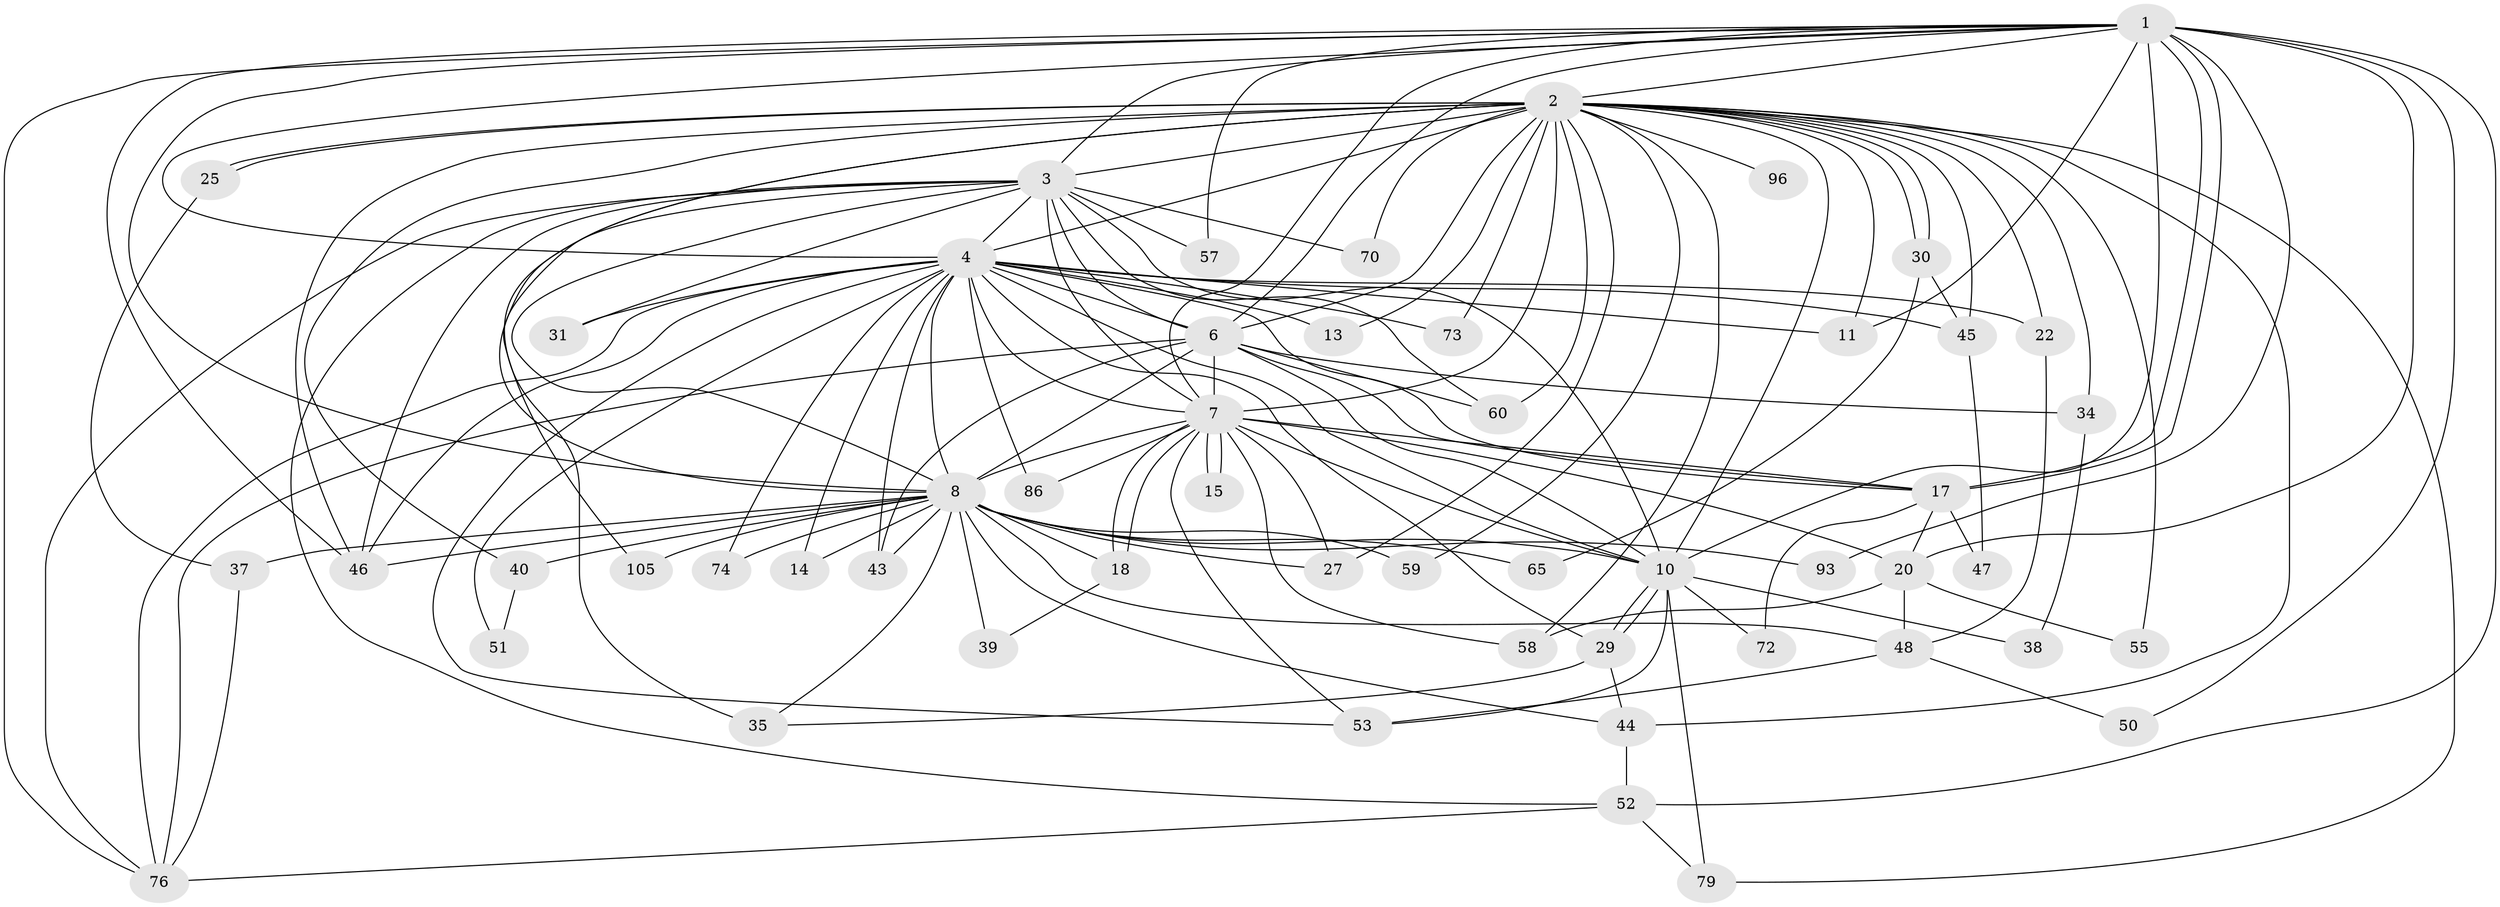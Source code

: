 // original degree distribution, {23: 0.009433962264150943, 25: 0.018867924528301886, 20: 0.03773584905660377, 17: 0.009433962264150943, 27: 0.009433962264150943, 16: 0.009433962264150943, 4: 0.09433962264150944, 2: 0.5283018867924528, 6: 0.018867924528301886, 3: 0.2169811320754717, 8: 0.009433962264150943, 5: 0.03773584905660377}
// Generated by graph-tools (version 1.1) at 2025/17/03/04/25 18:17:28]
// undirected, 53 vertices, 143 edges
graph export_dot {
graph [start="1"]
  node [color=gray90,style=filled];
  1 [super="+85"];
  2 [super="+5"];
  3 [super="+41"];
  4 [super="+9"];
  6;
  7 [super="+12"];
  8 [super="+64+23"];
  10 [super="+63+21+97"];
  11 [super="+66"];
  13;
  14;
  15;
  17 [super="+82+19+56"];
  18 [super="+33"];
  20 [super="+26+24"];
  22;
  25;
  27;
  29 [super="+36"];
  30;
  31;
  34;
  35 [super="+103"];
  37;
  38;
  39;
  40;
  43;
  44 [super="+49"];
  45 [super="+71"];
  46 [super="+88+62+69"];
  47;
  48 [super="+87+102"];
  50;
  51;
  52;
  53 [super="+99"];
  55;
  57;
  58 [super="+100+67"];
  59 [super="+94+61"];
  60 [super="+75"];
  65;
  70;
  72;
  73;
  74;
  76 [super="+81+78+80"];
  79 [super="+106"];
  86;
  93;
  96;
  105;
  1 -- 2 [weight=2];
  1 -- 3;
  1 -- 4 [weight=2];
  1 -- 6;
  1 -- 7;
  1 -- 8;
  1 -- 10 [weight=3];
  1 -- 11;
  1 -- 17 [weight=3];
  1 -- 17;
  1 -- 46;
  1 -- 50;
  1 -- 52;
  1 -- 57;
  1 -- 76;
  1 -- 93;
  1 -- 20;
  2 -- 3 [weight=3];
  2 -- 4 [weight=4];
  2 -- 6 [weight=2];
  2 -- 7 [weight=3];
  2 -- 8 [weight=3];
  2 -- 10 [weight=2];
  2 -- 13;
  2 -- 22;
  2 -- 25;
  2 -- 25;
  2 -- 30;
  2 -- 30;
  2 -- 34;
  2 -- 35 [weight=2];
  2 -- 40;
  2 -- 44 [weight=2];
  2 -- 59 [weight=2];
  2 -- 60;
  2 -- 79;
  2 -- 11 [weight=2];
  2 -- 70;
  2 -- 73;
  2 -- 27;
  2 -- 96;
  2 -- 45 [weight=2];
  2 -- 55;
  2 -- 58 [weight=2];
  2 -- 46;
  3 -- 4 [weight=3];
  3 -- 6;
  3 -- 7;
  3 -- 8;
  3 -- 10 [weight=2];
  3 -- 31;
  3 -- 52;
  3 -- 57;
  3 -- 60;
  3 -- 70;
  3 -- 76;
  3 -- 105;
  3 -- 46;
  4 -- 6 [weight=4];
  4 -- 7 [weight=2];
  4 -- 8 [weight=2];
  4 -- 10 [weight=3];
  4 -- 13;
  4 -- 31;
  4 -- 46;
  4 -- 51;
  4 -- 53;
  4 -- 73;
  4 -- 74;
  4 -- 86;
  4 -- 76;
  4 -- 17;
  4 -- 43;
  4 -- 11;
  4 -- 45;
  4 -- 14;
  4 -- 22;
  4 -- 29;
  6 -- 7;
  6 -- 8 [weight=2];
  6 -- 10;
  6 -- 34;
  6 -- 43;
  6 -- 76;
  6 -- 60;
  6 -- 17;
  7 -- 8;
  7 -- 10 [weight=2];
  7 -- 15;
  7 -- 15;
  7 -- 18;
  7 -- 18;
  7 -- 20 [weight=2];
  7 -- 27;
  7 -- 58;
  7 -- 86;
  7 -- 17;
  7 -- 53;
  8 -- 10 [weight=2];
  8 -- 14;
  8 -- 37;
  8 -- 39;
  8 -- 40;
  8 -- 43;
  8 -- 48;
  8 -- 59 [weight=2];
  8 -- 65;
  8 -- 74;
  8 -- 93;
  8 -- 105;
  8 -- 46;
  8 -- 35;
  8 -- 18;
  8 -- 44;
  8 -- 27;
  10 -- 29;
  10 -- 29;
  10 -- 38;
  10 -- 53;
  10 -- 72;
  10 -- 79;
  17 -- 20;
  17 -- 72;
  17 -- 47;
  18 -- 39;
  20 -- 55;
  20 -- 48;
  20 -- 58;
  22 -- 48;
  25 -- 37;
  29 -- 35;
  29 -- 44;
  30 -- 65;
  30 -- 45;
  34 -- 38;
  37 -- 76;
  40 -- 51;
  44 -- 52;
  45 -- 47;
  48 -- 50;
  48 -- 53;
  52 -- 79;
  52 -- 76;
}
